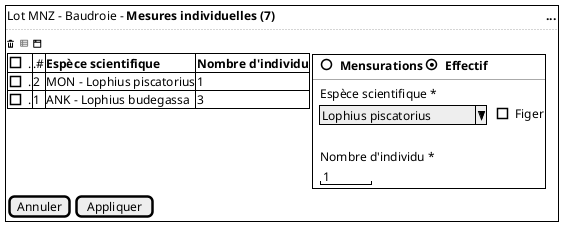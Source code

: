 @startsalt
 {+
  { Lot MNZ - Baudroie - <b>Mesures individuelles (7) | . | . |. |. |. |. |. |. |. |. |. |. |. |. |. |. |. |. |. |. |. |. |. |. |. |. |. |. |. |. |. |. |. |. |. |. |. |. |. |. |. |. |. |. |. |. |. |. |. |. |. | <b> ...}
  ..
  <&trash> <color:grey><&spreadsheet></color> <&browser>

  {
	{#
      [].| .# | <b>Espèce scientifique | <b>Nombre d'individu
      [].| 2 | MON - Lophius piscatorius |  1
      [].| 1 | ANK - Lophius budegassa   |  3
    } |

    {
      {+
        { | . | ()  <b>Mensurations | (X)  <b>Effectif | . | . | . | . | . }
        --
        { | . | Espèce scientifique *  | . }
        { | . | ^Lophius piscatorius^   | .  | [ ] Figer }
        .
        { | . | Nombre d'individu * | .  }
        { | . | "   1  "  | .   }
        }
     }
    }
    {[Annuler] | [Appliquer]}
  }
@endsalt
